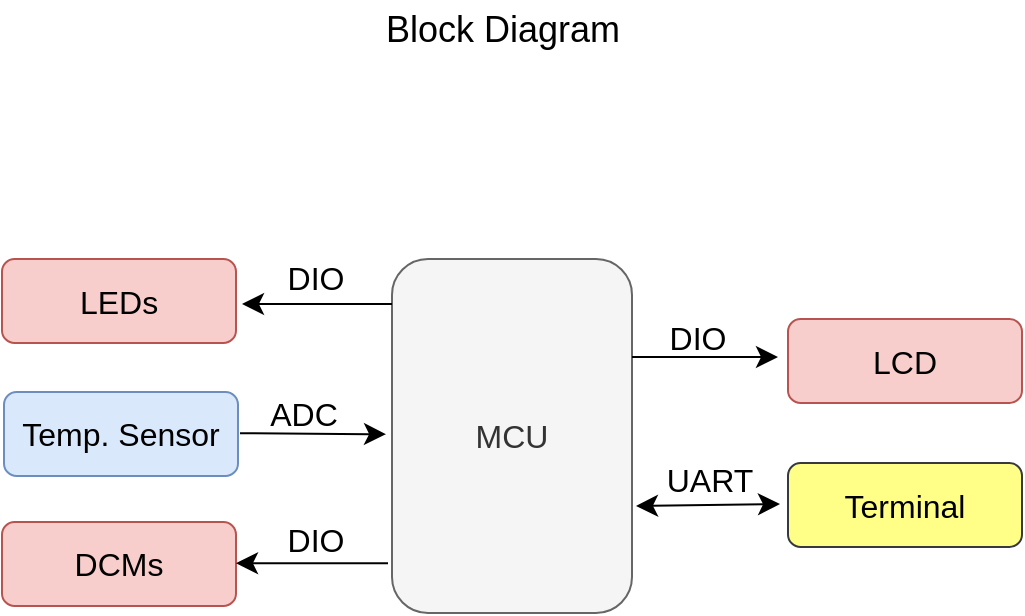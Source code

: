 <mxfile version="21.1.2" type="device">
  <diagram name="Page-1" id="_bxTskcx-uTH69s2eUzP">
    <mxGraphModel dx="1436" dy="1056" grid="0" gridSize="10" guides="1" tooltips="1" connect="1" arrows="1" fold="1" page="0" pageScale="1" pageWidth="850" pageHeight="1100" math="0" shadow="0">
      <root>
        <mxCell id="0" />
        <mxCell id="1" parent="0" />
        <mxCell id="xR_7PNV1ilyZsFhJpjoF-19" value="MCU" style="rounded=1;whiteSpace=wrap;html=1;fontSize=16;fillColor=#f5f5f5;fontColor=#333333;strokeColor=#666666;" vertex="1" parent="1">
          <mxGeometry x="116" y="-218.5" width="120" height="177" as="geometry" />
        </mxCell>
        <mxCell id="xR_7PNV1ilyZsFhJpjoF-20" value="Temp. Sensor" style="rounded=1;whiteSpace=wrap;html=1;fontSize=16;fillColor=#dae8fc;strokeColor=#6c8ebf;" vertex="1" parent="1">
          <mxGeometry x="-78" y="-152" width="117" height="42" as="geometry" />
        </mxCell>
        <mxCell id="xR_7PNV1ilyZsFhJpjoF-21" value="ADC" style="text;html=1;strokeColor=none;fillColor=none;align=center;verticalAlign=middle;whiteSpace=wrap;rounded=0;fontSize=16;" vertex="1" parent="1">
          <mxGeometry x="42" y="-156" width="60" height="30" as="geometry" />
        </mxCell>
        <mxCell id="xR_7PNV1ilyZsFhJpjoF-22" value="DIO" style="text;html=1;strokeColor=none;fillColor=none;align=center;verticalAlign=middle;whiteSpace=wrap;rounded=0;fontSize=16;" vertex="1" parent="1">
          <mxGeometry x="48" y="-93" width="60" height="30" as="geometry" />
        </mxCell>
        <mxCell id="xR_7PNV1ilyZsFhJpjoF-23" value="DIO" style="text;html=1;strokeColor=none;fillColor=none;align=center;verticalAlign=middle;whiteSpace=wrap;rounded=0;fontSize=16;" vertex="1" parent="1">
          <mxGeometry x="239" y="-194" width="60" height="30" as="geometry" />
        </mxCell>
        <mxCell id="xR_7PNV1ilyZsFhJpjoF-24" value="UART" style="text;html=1;strokeColor=none;fillColor=none;align=center;verticalAlign=middle;whiteSpace=wrap;rounded=0;fontSize=16;" vertex="1" parent="1">
          <mxGeometry x="245" y="-123" width="60" height="30" as="geometry" />
        </mxCell>
        <mxCell id="xR_7PNV1ilyZsFhJpjoF-25" value="&lt;font style=&quot;font-size: 18px;&quot;&gt;Block Diagram&lt;/font&gt;" style="text;html=1;strokeColor=none;fillColor=none;align=center;verticalAlign=middle;whiteSpace=wrap;rounded=0;fontSize=16;" vertex="1" parent="1">
          <mxGeometry x="11.5" y="-348" width="319" height="30" as="geometry" />
        </mxCell>
        <mxCell id="xR_7PNV1ilyZsFhJpjoF-26" value="DCMs" style="rounded=1;whiteSpace=wrap;html=1;fontSize=16;fillColor=#f8cecc;strokeColor=#b85450;" vertex="1" parent="1">
          <mxGeometry x="-79" y="-87" width="117" height="42" as="geometry" />
        </mxCell>
        <mxCell id="xR_7PNV1ilyZsFhJpjoF-27" value="LCD" style="rounded=1;whiteSpace=wrap;html=1;fontSize=16;fillColor=#f8cecc;strokeColor=#b85450;" vertex="1" parent="1">
          <mxGeometry x="314" y="-188.5" width="117" height="42" as="geometry" />
        </mxCell>
        <mxCell id="xR_7PNV1ilyZsFhJpjoF-28" value="Terminal" style="rounded=1;whiteSpace=wrap;html=1;fontSize=16;fillColor=#ffff88;strokeColor=#36393d;" vertex="1" parent="1">
          <mxGeometry x="314" y="-116.5" width="117" height="42" as="geometry" />
        </mxCell>
        <mxCell id="xR_7PNV1ilyZsFhJpjoF-29" value="" style="endArrow=classic;html=1;rounded=0;fontSize=18;startSize=8;endSize=8;curved=1;" edge="1" parent="1">
          <mxGeometry width="50" height="50" relative="1" as="geometry">
            <mxPoint x="236" y="-169.5" as="sourcePoint" />
            <mxPoint x="309" y="-169.5" as="targetPoint" />
          </mxGeometry>
        </mxCell>
        <mxCell id="xR_7PNV1ilyZsFhJpjoF-30" value="" style="endArrow=classic;html=1;rounded=0;fontSize=18;startSize=8;endSize=8;curved=1;" edge="1" parent="1">
          <mxGeometry width="50" height="50" relative="1" as="geometry">
            <mxPoint x="114" y="-66.38" as="sourcePoint" />
            <mxPoint x="38" y="-66.38" as="targetPoint" />
          </mxGeometry>
        </mxCell>
        <mxCell id="xR_7PNV1ilyZsFhJpjoF-31" value="" style="endArrow=classic;html=1;rounded=0;fontSize=18;startSize=8;endSize=8;curved=1;" edge="1" parent="1">
          <mxGeometry width="50" height="50" relative="1" as="geometry">
            <mxPoint x="40" y="-131.38" as="sourcePoint" />
            <mxPoint x="113" y="-130.88" as="targetPoint" />
          </mxGeometry>
        </mxCell>
        <mxCell id="xR_7PNV1ilyZsFhJpjoF-32" value="LEDs" style="rounded=1;whiteSpace=wrap;html=1;fontSize=16;fillColor=#f8cecc;strokeColor=#b85450;" vertex="1" parent="1">
          <mxGeometry x="-79" y="-218.5" width="117" height="42" as="geometry" />
        </mxCell>
        <mxCell id="xR_7PNV1ilyZsFhJpjoF-33" value="DIO" style="text;html=1;strokeColor=none;fillColor=none;align=center;verticalAlign=middle;whiteSpace=wrap;rounded=0;fontSize=16;" vertex="1" parent="1">
          <mxGeometry x="48" y="-224" width="60" height="30" as="geometry" />
        </mxCell>
        <mxCell id="xR_7PNV1ilyZsFhJpjoF-34" value="" style="endArrow=classic;html=1;rounded=0;fontSize=18;startSize=8;endSize=8;curved=1;exitX=0;exitY=0.5;exitDx=0;exitDy=0;" edge="1" parent="1">
          <mxGeometry width="50" height="50" relative="1" as="geometry">
            <mxPoint x="116" y="-196" as="sourcePoint" />
            <mxPoint x="41" y="-196" as="targetPoint" />
          </mxGeometry>
        </mxCell>
        <mxCell id="xR_7PNV1ilyZsFhJpjoF-35" value="" style="endArrow=classic;startArrow=classic;html=1;rounded=0;fontSize=12;startSize=8;endSize=8;curved=1;" edge="1" parent="1">
          <mxGeometry width="50" height="50" relative="1" as="geometry">
            <mxPoint x="238" y="-95" as="sourcePoint" />
            <mxPoint x="310" y="-96" as="targetPoint" />
          </mxGeometry>
        </mxCell>
        <mxCell id="xR_7PNV1ilyZsFhJpjoF-36" style="edgeStyle=none;curved=1;rounded=0;orthogonalLoop=1;jettySize=auto;html=1;exitX=0.5;exitY=0;exitDx=0;exitDy=0;fontSize=12;startSize=8;endSize=8;" edge="1" parent="1" source="xR_7PNV1ilyZsFhJpjoF-32" target="xR_7PNV1ilyZsFhJpjoF-32">
          <mxGeometry relative="1" as="geometry" />
        </mxCell>
      </root>
    </mxGraphModel>
  </diagram>
</mxfile>
